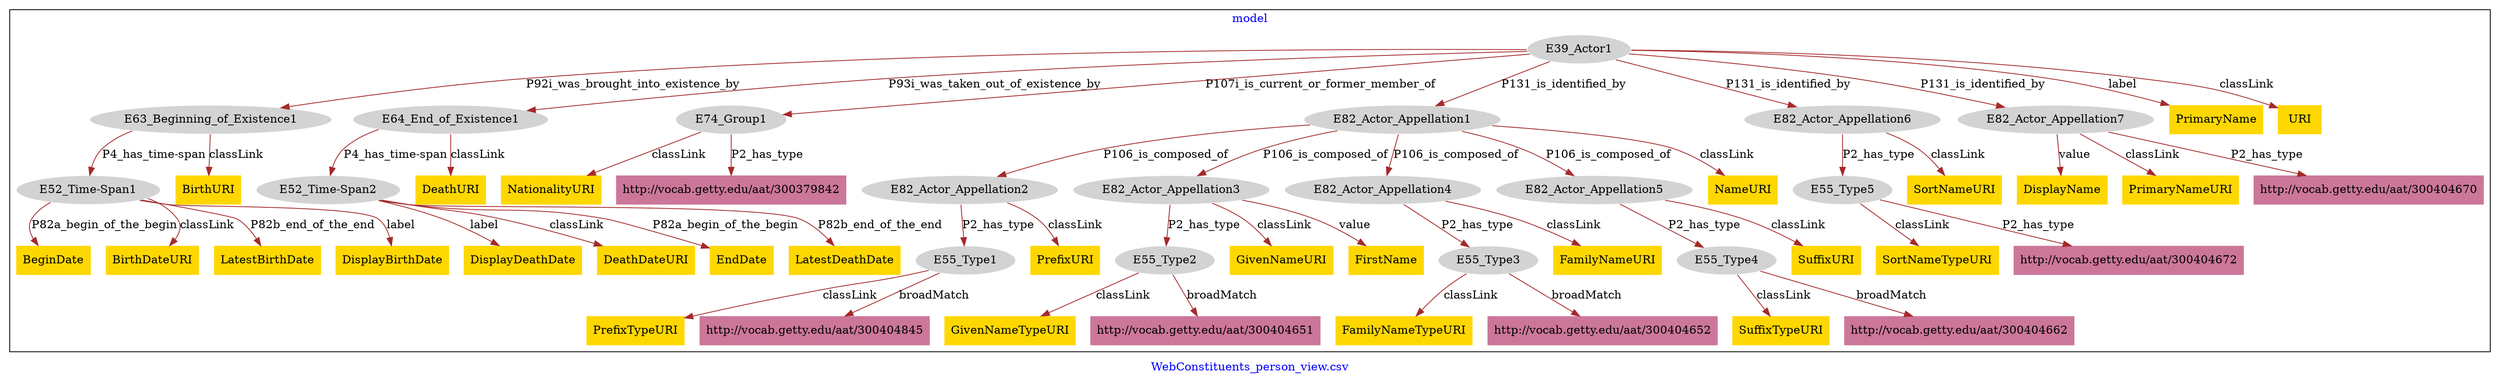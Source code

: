 digraph n0 {
fontcolor="blue"
remincross="true"
label="WebConstituents_person_view.csv"
subgraph cluster {
label="model"
n2[style="filled",color="white",fillcolor="lightgray",label="E39_Actor1"];
n3[style="filled",color="white",fillcolor="lightgray",label="E63_Beginning_of_Existence1"];
n4[style="filled",color="white",fillcolor="lightgray",label="E64_End_of_Existence1"];
n5[style="filled",color="white",fillcolor="lightgray",label="E74_Group1"];
n6[style="filled",color="white",fillcolor="lightgray",label="E82_Actor_Appellation1"];
n7[style="filled",color="white",fillcolor="lightgray",label="E82_Actor_Appellation6"];
n8[style="filled",color="white",fillcolor="lightgray",label="E82_Actor_Appellation7"];
n9[style="filled",color="white",fillcolor="lightgray",label="E52_Time-Span1"];
n10[style="filled",color="white",fillcolor="lightgray",label="E52_Time-Span2"];
n11[style="filled",color="white",fillcolor="lightgray",label="E82_Actor_Appellation2"];
n12[style="filled",color="white",fillcolor="lightgray",label="E82_Actor_Appellation3"];
n13[style="filled",color="white",fillcolor="lightgray",label="E82_Actor_Appellation4"];
n14[style="filled",color="white",fillcolor="lightgray",label="E82_Actor_Appellation5"];
n15[style="filled",color="white",fillcolor="lightgray",label="E55_Type1"];
n16[style="filled",color="white",fillcolor="lightgray",label="E55_Type2"];
n17[style="filled",color="white",fillcolor="lightgray",label="E55_Type3"];
n18[style="filled",color="white",fillcolor="lightgray",label="E55_Type4"];
n19[style="filled",color="white",fillcolor="lightgray",label="E55_Type5"];
n20[shape="plaintext",style="filled",fillcolor="gold",label="PrimaryName"];
n21[shape="plaintext",style="filled",fillcolor="gold",label="SuffixURI"];
n22[shape="plaintext",style="filled",fillcolor="gold",label="NameURI"];
n23[shape="plaintext",style="filled",fillcolor="gold",label="PrefixURI"];
n24[shape="plaintext",style="filled",fillcolor="gold",label="SortNameTypeURI"];
n25[shape="plaintext",style="filled",fillcolor="gold",label="DisplayName"];
n26[shape="plaintext",style="filled",fillcolor="gold",label="BeginDate"];
n27[shape="plaintext",style="filled",fillcolor="gold",label="DeathURI"];
n28[shape="plaintext",style="filled",fillcolor="gold",label="DisplayDeathDate"];
n29[shape="plaintext",style="filled",fillcolor="gold",label="BirthDateURI"];
n30[shape="plaintext",style="filled",fillcolor="gold",label="NationalityURI"];
n31[shape="plaintext",style="filled",fillcolor="gold",label="DeathDateURI"];
n32[shape="plaintext",style="filled",fillcolor="gold",label="PrefixTypeURI"];
n33[shape="plaintext",style="filled",fillcolor="gold",label="GivenNameURI"];
n34[shape="plaintext",style="filled",fillcolor="gold",label="LatestBirthDate"];
n35[shape="plaintext",style="filled",fillcolor="gold",label="SortNameURI"];
n36[shape="plaintext",style="filled",fillcolor="gold",label="GivenNameTypeURI"];
n37[shape="plaintext",style="filled",fillcolor="gold",label="FirstName"];
n38[shape="plaintext",style="filled",fillcolor="gold",label="EndDate"];
n39[shape="plaintext",style="filled",fillcolor="gold",label="PrimaryNameURI"];
n40[shape="plaintext",style="filled",fillcolor="gold",label="URI"];
n41[shape="plaintext",style="filled",fillcolor="gold",label="LatestDeathDate"];
n42[shape="plaintext",style="filled",fillcolor="gold",label="BirthURI"];
n43[shape="plaintext",style="filled",fillcolor="gold",label="SuffixTypeURI"];
n44[shape="plaintext",style="filled",fillcolor="gold",label="FamilyNameURI"];
n45[shape="plaintext",style="filled",fillcolor="gold",label="FamilyNameTypeURI"];
n46[shape="plaintext",style="filled",fillcolor="gold",label="DisplayBirthDate"];
n47[shape="plaintext",style="filled",fillcolor="#CC7799",label="http://vocab.getty.edu/aat/300379842"];
n48[shape="plaintext",style="filled",fillcolor="#CC7799",label="http://vocab.getty.edu/aat/300404652"];
n49[shape="plaintext",style="filled",fillcolor="#CC7799",label="http://vocab.getty.edu/aat/300404845"];
n50[shape="plaintext",style="filled",fillcolor="#CC7799",label="http://vocab.getty.edu/aat/300404670"];
n51[shape="plaintext",style="filled",fillcolor="#CC7799",label="http://vocab.getty.edu/aat/300404651"];
n52[shape="plaintext",style="filled",fillcolor="#CC7799",label="http://vocab.getty.edu/aat/300404672"];
n53[shape="plaintext",style="filled",fillcolor="#CC7799",label="http://vocab.getty.edu/aat/300404662"];
}
n2 -> n3[color="brown",fontcolor="black",label="P92i_was_brought_into_existence_by"]
n2 -> n4[color="brown",fontcolor="black",label="P93i_was_taken_out_of_existence_by"]
n2 -> n5[color="brown",fontcolor="black",label="P107i_is_current_or_former_member_of"]
n2 -> n6[color="brown",fontcolor="black",label="P131_is_identified_by"]
n2 -> n7[color="brown",fontcolor="black",label="P131_is_identified_by"]
n2 -> n8[color="brown",fontcolor="black",label="P131_is_identified_by"]
n3 -> n9[color="brown",fontcolor="black",label="P4_has_time-span"]
n4 -> n10[color="brown",fontcolor="black",label="P4_has_time-span"]
n6 -> n11[color="brown",fontcolor="black",label="P106_is_composed_of"]
n6 -> n12[color="brown",fontcolor="black",label="P106_is_composed_of"]
n6 -> n13[color="brown",fontcolor="black",label="P106_is_composed_of"]
n6 -> n14[color="brown",fontcolor="black",label="P106_is_composed_of"]
n11 -> n15[color="brown",fontcolor="black",label="P2_has_type"]
n12 -> n16[color="brown",fontcolor="black",label="P2_has_type"]
n13 -> n17[color="brown",fontcolor="black",label="P2_has_type"]
n14 -> n18[color="brown",fontcolor="black",label="P2_has_type"]
n7 -> n19[color="brown",fontcolor="black",label="P2_has_type"]
n2 -> n20[color="brown",fontcolor="black",label="label"]
n14 -> n21[color="brown",fontcolor="black",label="classLink"]
n6 -> n22[color="brown",fontcolor="black",label="classLink"]
n11 -> n23[color="brown",fontcolor="black",label="classLink"]
n19 -> n24[color="brown",fontcolor="black",label="classLink"]
n8 -> n25[color="brown",fontcolor="black",label="value"]
n9 -> n26[color="brown",fontcolor="black",label="P82a_begin_of_the_begin"]
n4 -> n27[color="brown",fontcolor="black",label="classLink"]
n10 -> n28[color="brown",fontcolor="black",label="label"]
n9 -> n29[color="brown",fontcolor="black",label="classLink"]
n5 -> n30[color="brown",fontcolor="black",label="classLink"]
n10 -> n31[color="brown",fontcolor="black",label="classLink"]
n15 -> n32[color="brown",fontcolor="black",label="classLink"]
n12 -> n33[color="brown",fontcolor="black",label="classLink"]
n9 -> n34[color="brown",fontcolor="black",label="P82b_end_of_the_end"]
n7 -> n35[color="brown",fontcolor="black",label="classLink"]
n16 -> n36[color="brown",fontcolor="black",label="classLink"]
n12 -> n37[color="brown",fontcolor="black",label="value"]
n10 -> n38[color="brown",fontcolor="black",label="P82a_begin_of_the_begin"]
n8 -> n39[color="brown",fontcolor="black",label="classLink"]
n2 -> n40[color="brown",fontcolor="black",label="classLink"]
n10 -> n41[color="brown",fontcolor="black",label="P82b_end_of_the_end"]
n3 -> n42[color="brown",fontcolor="black",label="classLink"]
n18 -> n43[color="brown",fontcolor="black",label="classLink"]
n13 -> n44[color="brown",fontcolor="black",label="classLink"]
n17 -> n45[color="brown",fontcolor="black",label="classLink"]
n9 -> n46[color="brown",fontcolor="black",label="label"]
n5 -> n47[color="brown",fontcolor="black",label="P2_has_type"]
n17 -> n48[color="brown",fontcolor="black",label="broadMatch"]
n15 -> n49[color="brown",fontcolor="black",label="broadMatch"]
n8 -> n50[color="brown",fontcolor="black",label="P2_has_type"]
n16 -> n51[color="brown",fontcolor="black",label="broadMatch"]
n19 -> n52[color="brown",fontcolor="black",label="P2_has_type"]
n18 -> n53[color="brown",fontcolor="black",label="broadMatch"]
}
